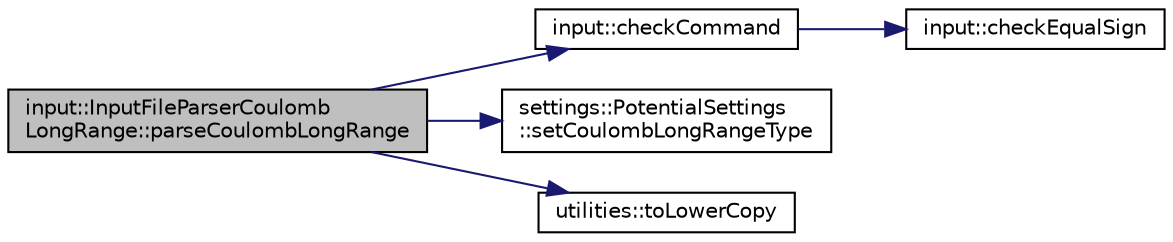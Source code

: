 digraph "input::InputFileParserCoulombLongRange::parseCoulombLongRange"
{
 // LATEX_PDF_SIZE
  edge [fontname="Helvetica",fontsize="10",labelfontname="Helvetica",labelfontsize="10"];
  node [fontname="Helvetica",fontsize="10",shape=record];
  rankdir="LR";
  Node1 [label="input::InputFileParserCoulomb\lLongRange::parseCoulombLongRange",height=0.2,width=0.4,color="black", fillcolor="grey75", style="filled", fontcolor="black",tooltip="Parse the coulombic long-range correction used in the simulation."];
  Node1 -> Node2 [color="midnightblue",fontsize="10",style="solid",fontname="Helvetica"];
  Node2 [label="input::checkCommand",height=0.2,width=0.4,color="black", fillcolor="white", style="filled",URL="$namespaceinput.html#a81877d6bfa9b46cdca1b280c6d1b30fb",tooltip="check if command array has exactly 3 elements"];
  Node2 -> Node3 [color="midnightblue",fontsize="10",style="solid",fontname="Helvetica"];
  Node3 [label="input::checkEqualSign",height=0.2,width=0.4,color="black", fillcolor="white", style="filled",URL="$namespaceinput.html#a586caa23c32d86459177222a3b5d53fe",tooltip="check if parameter is \"=\""];
  Node1 -> Node4 [color="midnightblue",fontsize="10",style="solid",fontname="Helvetica"];
  Node4 [label="settings::PotentialSettings\l::setCoulombLongRangeType",height=0.2,width=0.4,color="black", fillcolor="white", style="filled",URL="$classsettings_1_1PotentialSettings.html#a7ceccad917ff956cefcd04e1cbfcec09",tooltip=" "];
  Node1 -> Node5 [color="midnightblue",fontsize="10",style="solid",fontname="Helvetica"];
  Node5 [label="utilities::toLowerCopy",height=0.2,width=0.4,color="black", fillcolor="white", style="filled",URL="$namespaceutilities.html#a00b80743096ddd313ba418b9a7730698",tooltip="returns a copy of a string all lower case"];
}
